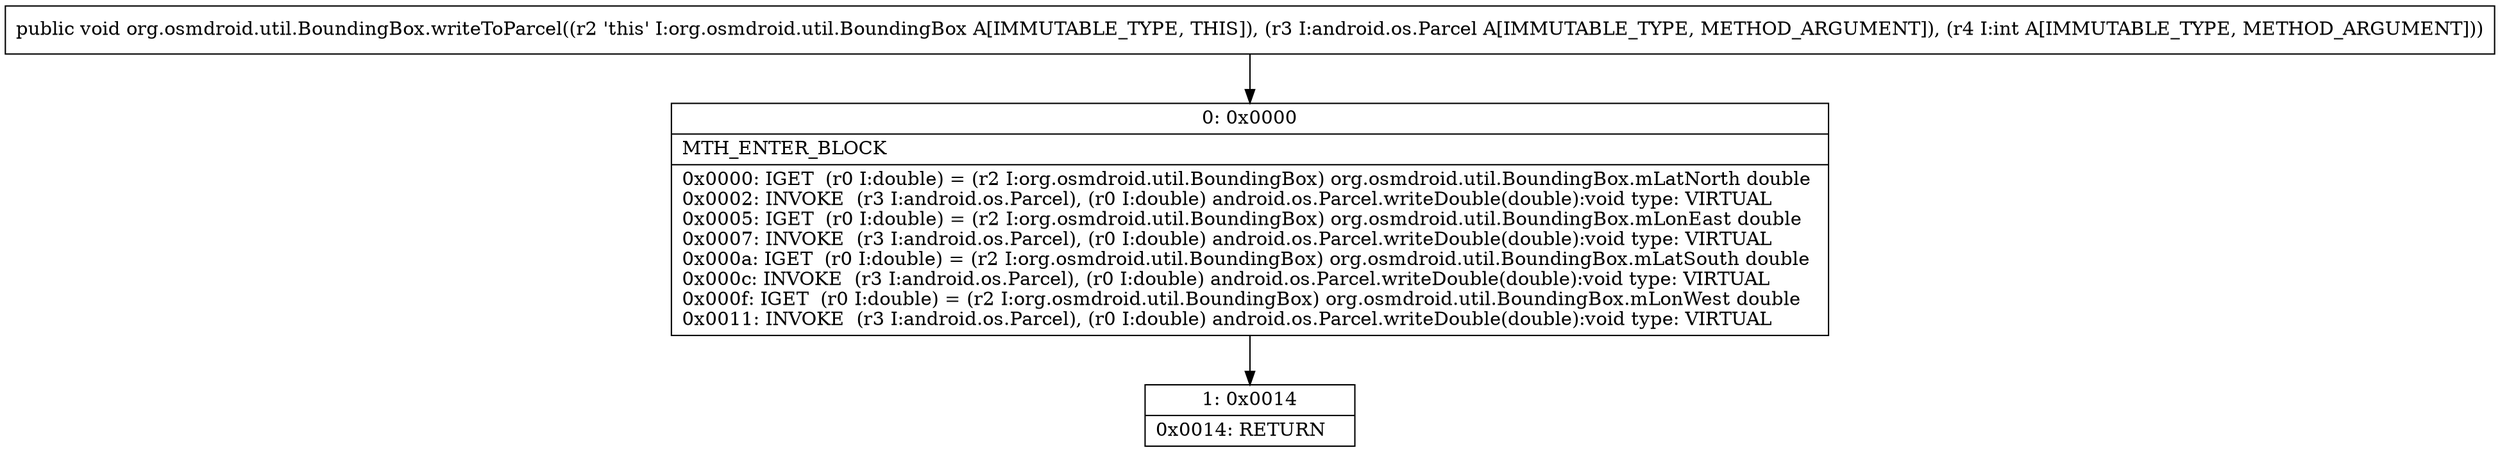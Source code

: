 digraph "CFG fororg.osmdroid.util.BoundingBox.writeToParcel(Landroid\/os\/Parcel;I)V" {
Node_0 [shape=record,label="{0\:\ 0x0000|MTH_ENTER_BLOCK\l|0x0000: IGET  (r0 I:double) = (r2 I:org.osmdroid.util.BoundingBox) org.osmdroid.util.BoundingBox.mLatNorth double \l0x0002: INVOKE  (r3 I:android.os.Parcel), (r0 I:double) android.os.Parcel.writeDouble(double):void type: VIRTUAL \l0x0005: IGET  (r0 I:double) = (r2 I:org.osmdroid.util.BoundingBox) org.osmdroid.util.BoundingBox.mLonEast double \l0x0007: INVOKE  (r3 I:android.os.Parcel), (r0 I:double) android.os.Parcel.writeDouble(double):void type: VIRTUAL \l0x000a: IGET  (r0 I:double) = (r2 I:org.osmdroid.util.BoundingBox) org.osmdroid.util.BoundingBox.mLatSouth double \l0x000c: INVOKE  (r3 I:android.os.Parcel), (r0 I:double) android.os.Parcel.writeDouble(double):void type: VIRTUAL \l0x000f: IGET  (r0 I:double) = (r2 I:org.osmdroid.util.BoundingBox) org.osmdroid.util.BoundingBox.mLonWest double \l0x0011: INVOKE  (r3 I:android.os.Parcel), (r0 I:double) android.os.Parcel.writeDouble(double):void type: VIRTUAL \l}"];
Node_1 [shape=record,label="{1\:\ 0x0014|0x0014: RETURN   \l}"];
MethodNode[shape=record,label="{public void org.osmdroid.util.BoundingBox.writeToParcel((r2 'this' I:org.osmdroid.util.BoundingBox A[IMMUTABLE_TYPE, THIS]), (r3 I:android.os.Parcel A[IMMUTABLE_TYPE, METHOD_ARGUMENT]), (r4 I:int A[IMMUTABLE_TYPE, METHOD_ARGUMENT])) }"];
MethodNode -> Node_0;
Node_0 -> Node_1;
}

